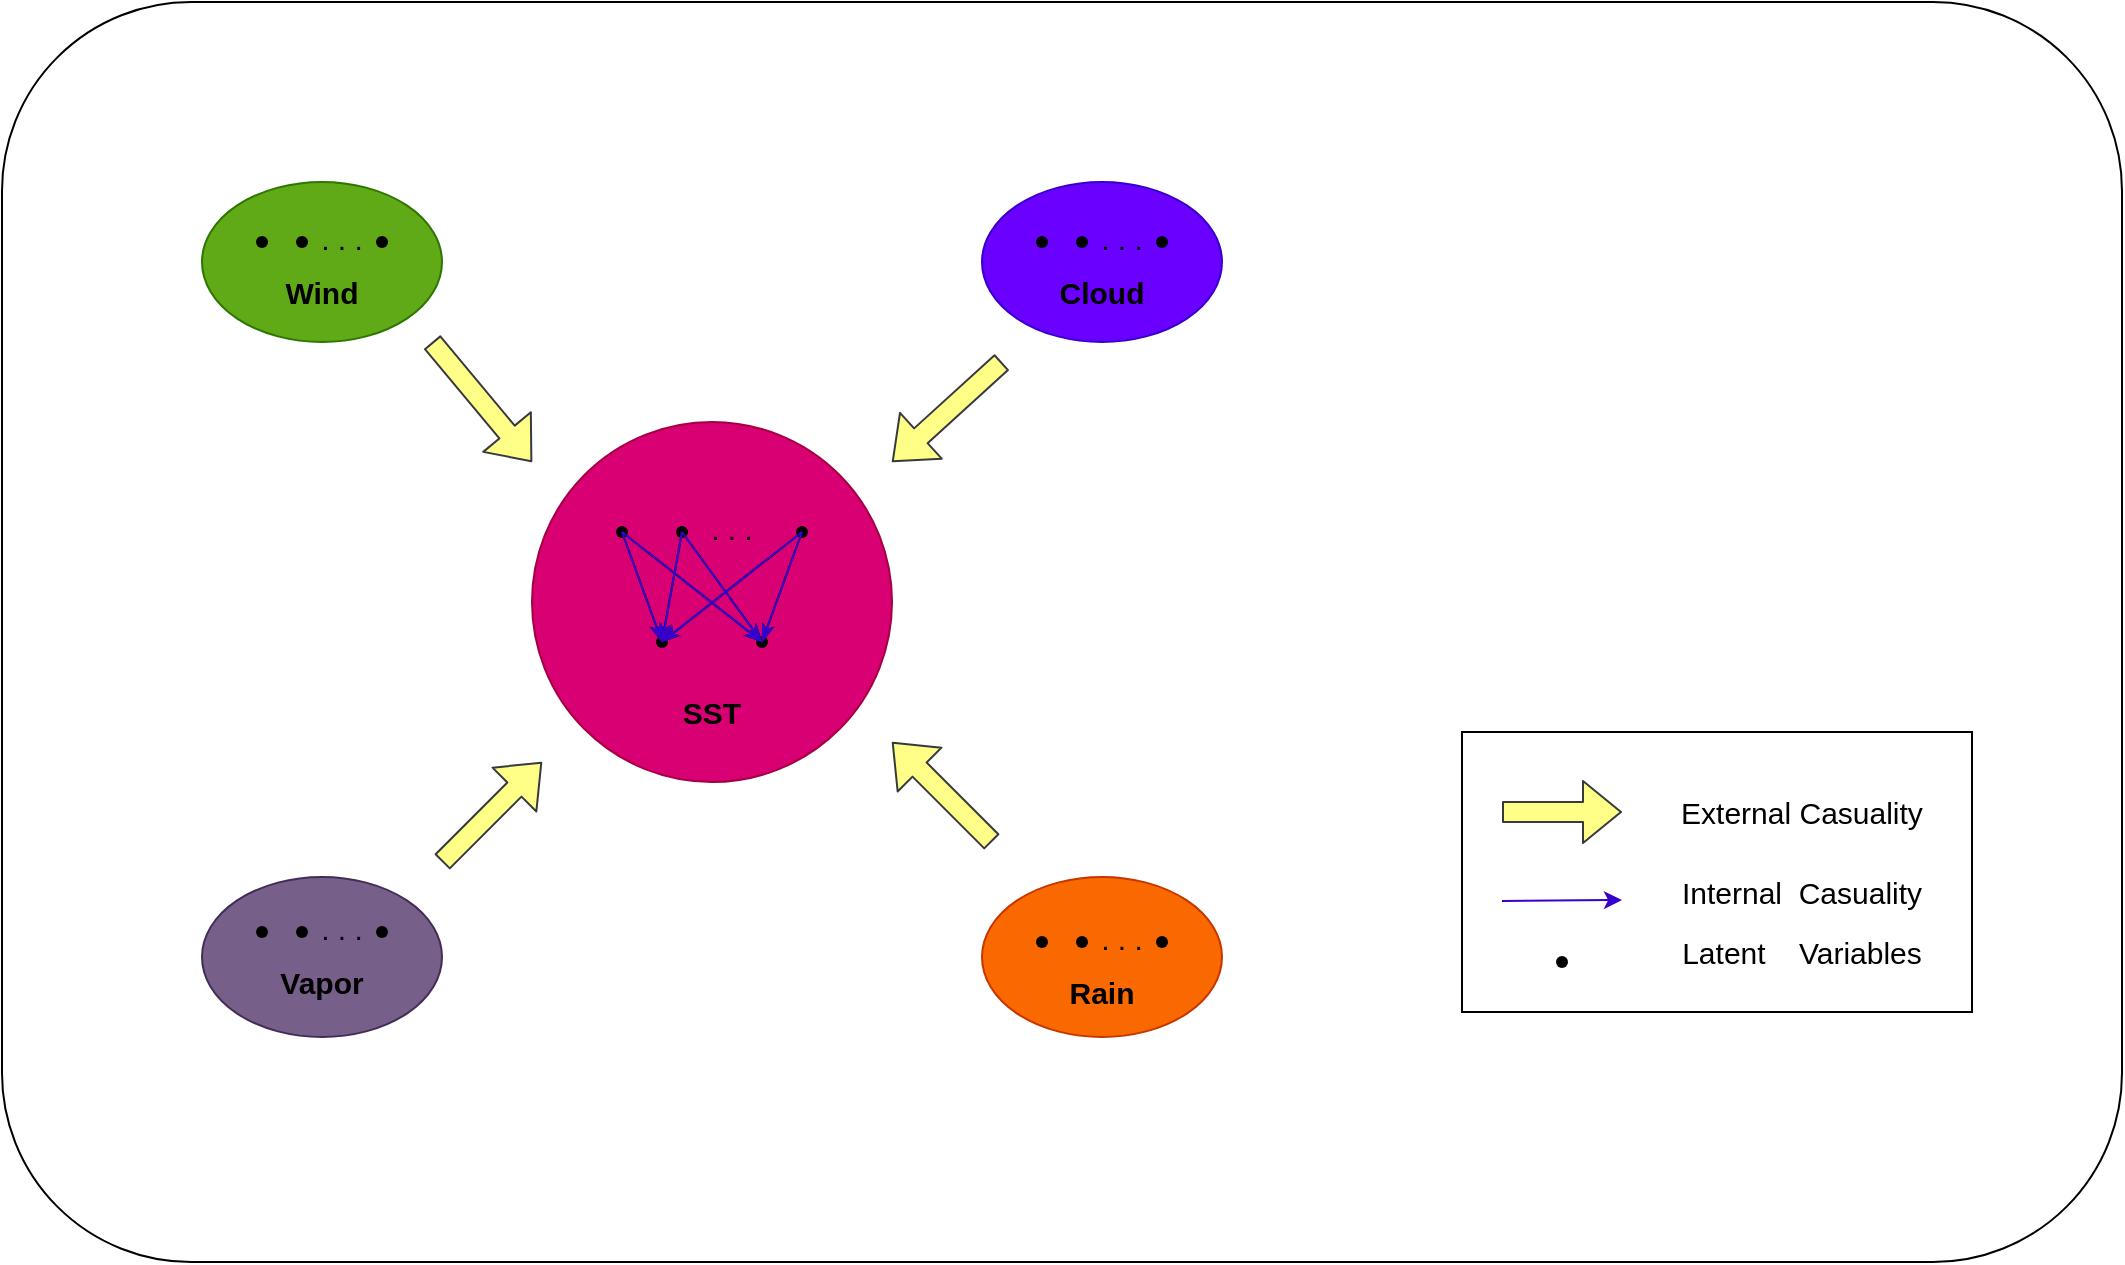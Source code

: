 <mxfile>
    <diagram id="M2jqn_EmXedornSo4zFy" name="第 1 页">
        <mxGraphModel dx="2083" dy="2057" grid="1" gridSize="10" guides="1" tooltips="1" connect="1" arrows="1" fold="1" page="1" pageScale="1" pageWidth="3300" pageHeight="4681" math="0" shadow="0">
            <root>
                <mxCell id="0"/>
                <mxCell id="1" parent="0"/>
                <mxCell id="81" value="" style="rounded=1;whiteSpace=wrap;html=1;" vertex="1" parent="1">
                    <mxGeometry x="840" y="640" width="1060" height="630" as="geometry"/>
                </mxCell>
                <mxCell id="73" value="" style="rounded=0;whiteSpace=wrap;html=1;strokeColor=#9f9393;fillColor=#9b999f;" vertex="1" parent="1">
                    <mxGeometry x="1570" y="1005" width="255" height="120" as="geometry"/>
                </mxCell>
                <mxCell id="72" value="" style="rounded=0;whiteSpace=wrap;html=1;strokeColor=#aca0a0;" vertex="1" parent="1">
                    <mxGeometry x="1570" y="1005" width="255" height="120" as="geometry"/>
                </mxCell>
                <mxCell id="3" value="" style="ellipse;whiteSpace=wrap;html=1;fillColor=#60a917;fontColor=#ffffff;strokeColor=#2D7600;" parent="1" vertex="1">
                    <mxGeometry x="940" y="730" width="120" height="80" as="geometry"/>
                </mxCell>
                <mxCell id="4" value="" style="ellipse;whiteSpace=wrap;html=1;fillColor=#6a00ff;fontColor=#ffffff;strokeColor=#3700CC;" parent="1" vertex="1">
                    <mxGeometry x="1330" y="730" width="120" height="80" as="geometry"/>
                </mxCell>
                <mxCell id="5" value="" style="ellipse;whiteSpace=wrap;html=1;fillColor=#76608a;fontColor=#ffffff;strokeColor=#432D57;" parent="1" vertex="1">
                    <mxGeometry x="940" y="1077.5" width="120" height="80" as="geometry"/>
                </mxCell>
                <mxCell id="6" value="" style="ellipse;whiteSpace=wrap;html=1;fillColor=#fa6800;strokeColor=#C73500;fontColor=#000000;" parent="1" vertex="1">
                    <mxGeometry x="1330" y="1077.5" width="120" height="80" as="geometry"/>
                </mxCell>
                <mxCell id="7" value="" style="ellipse;whiteSpace=wrap;html=1;aspect=fixed;fillColor=#d80073;fontColor=#ffffff;strokeColor=#A50040;" parent="1" vertex="1">
                    <mxGeometry x="1105" y="850" width="180" height="180" as="geometry"/>
                </mxCell>
                <mxCell id="8" value="&lt;b&gt;&lt;font style=&quot;font-size: 15px;&quot;&gt;SST&lt;/font&gt;&lt;/b&gt;" style="text;html=1;strokeColor=none;fillColor=none;align=center;verticalAlign=middle;whiteSpace=wrap;rounded=0;" parent="1" vertex="1">
                    <mxGeometry x="1165" y="980" width="60" height="30" as="geometry"/>
                </mxCell>
                <mxCell id="9" value="" style="shape=waypoint;sketch=0;fillStyle=solid;size=6;pointerEvents=1;points=[];fillColor=none;resizable=0;rotatable=0;perimeter=centerPerimeter;snapToPoint=1;fontSize=15;" parent="1" vertex="1">
                    <mxGeometry x="960" y="750" width="20" height="20" as="geometry"/>
                </mxCell>
                <mxCell id="10" value="" style="shape=waypoint;sketch=0;fillStyle=solid;size=6;pointerEvents=1;points=[];fillColor=none;resizable=0;rotatable=0;perimeter=centerPerimeter;snapToPoint=1;fontSize=15;" parent="1" vertex="1">
                    <mxGeometry x="980" y="750" width="20" height="20" as="geometry"/>
                </mxCell>
                <mxCell id="12" value="" style="shape=waypoint;sketch=0;fillStyle=solid;size=6;pointerEvents=1;points=[];fillColor=none;resizable=0;rotatable=0;perimeter=centerPerimeter;snapToPoint=1;fontSize=15;" parent="1" vertex="1">
                    <mxGeometry x="1020" y="750" width="20" height="20" as="geometry"/>
                </mxCell>
                <mxCell id="13" value=". . ." style="text;html=1;strokeColor=none;fillColor=none;align=center;verticalAlign=middle;whiteSpace=wrap;rounded=0;fontSize=15;" parent="1" vertex="1">
                    <mxGeometry x="985" y="745" width="50" height="25" as="geometry"/>
                </mxCell>
                <mxCell id="14" value="&lt;b&gt;&lt;font style=&quot;font-size: 15px;&quot;&gt;Wind&lt;/font&gt;&lt;/b&gt;" style="text;html=1;strokeColor=none;fillColor=none;align=center;verticalAlign=middle;whiteSpace=wrap;rounded=0;" parent="1" vertex="1">
                    <mxGeometry x="970" y="770" width="60" height="30" as="geometry"/>
                </mxCell>
                <mxCell id="15" value="" style="shape=waypoint;sketch=0;fillStyle=solid;size=6;pointerEvents=1;points=[];fillColor=none;resizable=0;rotatable=0;perimeter=centerPerimeter;snapToPoint=1;fontSize=15;" parent="1" vertex="1">
                    <mxGeometry x="960" y="1095" width="20" height="20" as="geometry"/>
                </mxCell>
                <mxCell id="16" value="" style="shape=waypoint;sketch=0;fillStyle=solid;size=6;pointerEvents=1;points=[];fillColor=none;resizable=0;rotatable=0;perimeter=centerPerimeter;snapToPoint=1;fontSize=15;" parent="1" vertex="1">
                    <mxGeometry x="980" y="1095" width="20" height="20" as="geometry"/>
                </mxCell>
                <mxCell id="17" value="" style="shape=waypoint;sketch=0;fillStyle=solid;size=6;pointerEvents=1;points=[];fillColor=none;resizable=0;rotatable=0;perimeter=centerPerimeter;snapToPoint=1;fontSize=15;" parent="1" vertex="1">
                    <mxGeometry x="1020" y="1095" width="20" height="20" as="geometry"/>
                </mxCell>
                <mxCell id="18" value=". . ." style="text;html=1;strokeColor=none;fillColor=none;align=center;verticalAlign=middle;whiteSpace=wrap;rounded=0;fontSize=15;" parent="1" vertex="1">
                    <mxGeometry x="985" y="1090" width="50" height="25" as="geometry"/>
                </mxCell>
                <mxCell id="19" value="&lt;b&gt;&lt;font style=&quot;font-size: 15px;&quot;&gt;Vapor&lt;/font&gt;&lt;/b&gt;" style="text;html=1;strokeColor=none;fillColor=none;align=center;verticalAlign=middle;whiteSpace=wrap;rounded=0;" parent="1" vertex="1">
                    <mxGeometry x="970" y="1115" width="60" height="30" as="geometry"/>
                </mxCell>
                <mxCell id="20" value="" style="shape=waypoint;sketch=0;fillStyle=solid;size=6;pointerEvents=1;points=[];fillColor=none;resizable=0;rotatable=0;perimeter=centerPerimeter;snapToPoint=1;fontSize=15;" parent="1" vertex="1">
                    <mxGeometry x="1350" y="750" width="20" height="20" as="geometry"/>
                </mxCell>
                <mxCell id="21" value="" style="shape=waypoint;sketch=0;fillStyle=solid;size=6;pointerEvents=1;points=[];fillColor=none;resizable=0;rotatable=0;perimeter=centerPerimeter;snapToPoint=1;fontSize=15;" parent="1" vertex="1">
                    <mxGeometry x="1370" y="750" width="20" height="20" as="geometry"/>
                </mxCell>
                <mxCell id="22" value="" style="shape=waypoint;sketch=0;fillStyle=solid;size=6;pointerEvents=1;points=[];fillColor=none;resizable=0;rotatable=0;perimeter=centerPerimeter;snapToPoint=1;fontSize=15;" parent="1" vertex="1">
                    <mxGeometry x="1410" y="750" width="20" height="20" as="geometry"/>
                </mxCell>
                <mxCell id="23" value=". . ." style="text;html=1;strokeColor=none;fillColor=none;align=center;verticalAlign=middle;whiteSpace=wrap;rounded=0;fontSize=15;" parent="1" vertex="1">
                    <mxGeometry x="1375" y="745" width="50" height="25" as="geometry"/>
                </mxCell>
                <mxCell id="24" value="&lt;b&gt;&lt;font style=&quot;font-size: 15px;&quot;&gt;Cloud&lt;/font&gt;&lt;/b&gt;" style="text;html=1;strokeColor=none;fillColor=none;align=center;verticalAlign=middle;whiteSpace=wrap;rounded=0;" parent="1" vertex="1">
                    <mxGeometry x="1360" y="770" width="60" height="30" as="geometry"/>
                </mxCell>
                <mxCell id="25" value="" style="shape=waypoint;sketch=0;fillStyle=solid;size=6;pointerEvents=1;points=[];fillColor=none;resizable=0;rotatable=0;perimeter=centerPerimeter;snapToPoint=1;fontSize=15;" parent="1" vertex="1">
                    <mxGeometry x="1350" y="1100" width="20" height="20" as="geometry"/>
                </mxCell>
                <mxCell id="26" value="" style="shape=waypoint;sketch=0;fillStyle=solid;size=6;pointerEvents=1;points=[];fillColor=none;resizable=0;rotatable=0;perimeter=centerPerimeter;snapToPoint=1;fontSize=15;" parent="1" vertex="1">
                    <mxGeometry x="1370" y="1100" width="20" height="20" as="geometry"/>
                </mxCell>
                <mxCell id="27" value="" style="shape=waypoint;sketch=0;fillStyle=solid;size=6;pointerEvents=1;points=[];fillColor=none;resizable=0;rotatable=0;perimeter=centerPerimeter;snapToPoint=1;fontSize=15;" parent="1" vertex="1">
                    <mxGeometry x="1410" y="1100" width="20" height="20" as="geometry"/>
                </mxCell>
                <mxCell id="28" value=". . ." style="text;html=1;strokeColor=none;fillColor=none;align=center;verticalAlign=middle;whiteSpace=wrap;rounded=0;fontSize=15;" parent="1" vertex="1">
                    <mxGeometry x="1375" y="1095" width="50" height="25" as="geometry"/>
                </mxCell>
                <mxCell id="29" value="&lt;b&gt;&lt;font style=&quot;font-size: 15px;&quot;&gt;Rain&lt;/font&gt;&lt;/b&gt;" style="text;html=1;strokeColor=none;fillColor=none;align=center;verticalAlign=middle;whiteSpace=wrap;rounded=0;" parent="1" vertex="1">
                    <mxGeometry x="1360" y="1120" width="60" height="30" as="geometry"/>
                </mxCell>
                <mxCell id="42" style="edgeStyle=none;html=1;entryX=0.152;entryY=0.076;entryDx=0;entryDy=0;entryPerimeter=0;fontSize=15;endArrow=classicThin;endFill=1;" parent="1" source="30" target="34" edge="1">
                    <mxGeometry relative="1" as="geometry"/>
                </mxCell>
                <mxCell id="45" style="edgeStyle=none;html=1;fontSize=15;endArrow=classicThin;endFill=1;" parent="1" source="30" target="35" edge="1">
                    <mxGeometry relative="1" as="geometry"/>
                </mxCell>
                <mxCell id="30" value="" style="shape=waypoint;sketch=0;fillStyle=solid;size=6;pointerEvents=1;points=[];fillColor=none;resizable=0;rotatable=0;perimeter=centerPerimeter;snapToPoint=1;fontSize=15;" parent="1" vertex="1">
                    <mxGeometry x="1140" y="895" width="20" height="20" as="geometry"/>
                </mxCell>
                <mxCell id="43" style="edgeStyle=none;html=1;fontSize=15;endArrow=classicThin;endFill=1;" parent="1" source="31" target="34" edge="1">
                    <mxGeometry relative="1" as="geometry"/>
                </mxCell>
                <mxCell id="46" style="edgeStyle=none;html=1;fontSize=15;endArrow=classicThin;endFill=1;" parent="1" source="31" target="35" edge="1">
                    <mxGeometry relative="1" as="geometry"/>
                </mxCell>
                <mxCell id="31" value="" style="shape=waypoint;sketch=0;fillStyle=solid;size=6;pointerEvents=1;points=[];fillColor=none;resizable=0;rotatable=0;perimeter=centerPerimeter;snapToPoint=1;fontSize=15;" parent="1" vertex="1">
                    <mxGeometry x="1170" y="895" width="20" height="20" as="geometry"/>
                </mxCell>
                <mxCell id="44" style="edgeStyle=none;html=1;entryX=0.616;entryY=0.047;entryDx=0;entryDy=0;entryPerimeter=0;fontSize=15;endArrow=classicThin;endFill=1;" parent="1" source="32" target="34" edge="1">
                    <mxGeometry relative="1" as="geometry"/>
                </mxCell>
                <mxCell id="47" style="edgeStyle=none;html=1;fontSize=15;endArrow=classicThin;endFill=1;" parent="1" source="32" target="35" edge="1">
                    <mxGeometry relative="1" as="geometry"/>
                </mxCell>
                <mxCell id="32" value="" style="shape=waypoint;sketch=0;fillStyle=solid;size=6;pointerEvents=1;points=[];fillColor=none;resizable=0;rotatable=0;perimeter=centerPerimeter;snapToPoint=1;fontSize=15;" parent="1" vertex="1">
                    <mxGeometry x="1230" y="895" width="20" height="20" as="geometry"/>
                </mxCell>
                <mxCell id="33" value=". . ." style="text;html=1;strokeColor=none;fillColor=none;align=center;verticalAlign=middle;whiteSpace=wrap;rounded=0;fontSize=15;" parent="1" vertex="1">
                    <mxGeometry x="1180" y="890" width="50" height="25" as="geometry"/>
                </mxCell>
                <mxCell id="34" value="" style="shape=waypoint;sketch=0;fillStyle=solid;size=6;pointerEvents=1;points=[];fillColor=none;resizable=0;rotatable=0;perimeter=centerPerimeter;snapToPoint=1;fontSize=15;" parent="1" vertex="1">
                    <mxGeometry x="1160" y="950" width="20" height="20" as="geometry"/>
                </mxCell>
                <mxCell id="35" value="" style="shape=waypoint;sketch=0;fillStyle=solid;size=6;pointerEvents=1;points=[];fillColor=none;resizable=0;rotatable=0;perimeter=centerPerimeter;snapToPoint=1;fontSize=15;" parent="1" vertex="1">
                    <mxGeometry x="1210" y="950" width="20" height="20" as="geometry"/>
                </mxCell>
                <mxCell id="50" value="" style="shape=flexArrow;endArrow=classic;html=1;fillColor=#ffff88;strokeColor=#36393d;" edge="1" parent="1">
                    <mxGeometry width="50" height="50" relative="1" as="geometry">
                        <mxPoint x="1055" y="810" as="sourcePoint"/>
                        <mxPoint x="1105" y="870" as="targetPoint"/>
                    </mxGeometry>
                </mxCell>
                <mxCell id="51" value="" style="shape=flexArrow;endArrow=classic;html=1;fillColor=#ffff88;strokeColor=#36393d;" edge="1" parent="1">
                    <mxGeometry width="50" height="50" relative="1" as="geometry">
                        <mxPoint x="1060" y="1070.0" as="sourcePoint"/>
                        <mxPoint x="1110" y="1020.0" as="targetPoint"/>
                    </mxGeometry>
                </mxCell>
                <mxCell id="53" value="" style="shape=flexArrow;endArrow=classic;html=1;fillColor=#ffff88;strokeColor=#36393d;" edge="1" parent="1">
                    <mxGeometry width="50" height="50" relative="1" as="geometry">
                        <mxPoint x="1335" y="1060" as="sourcePoint"/>
                        <mxPoint x="1285" y="1010" as="targetPoint"/>
                    </mxGeometry>
                </mxCell>
                <mxCell id="54" value="" style="shape=flexArrow;endArrow=classic;html=1;fillColor=#ffff88;strokeColor=#36393d;" edge="1" parent="1">
                    <mxGeometry width="50" height="50" relative="1" as="geometry">
                        <mxPoint x="1340" y="820.0" as="sourcePoint"/>
                        <mxPoint x="1285" y="870" as="targetPoint"/>
                    </mxGeometry>
                </mxCell>
                <mxCell id="57" value="" style="rounded=0;whiteSpace=wrap;html=1;" vertex="1" parent="1">
                    <mxGeometry x="1570" y="1005" width="255" height="140" as="geometry"/>
                </mxCell>
                <mxCell id="58" value="" style="shape=flexArrow;endArrow=classic;html=1;fillColor=#ffff88;strokeColor=#36393d;" edge="1" parent="1">
                    <mxGeometry width="50" height="50" relative="1" as="geometry">
                        <mxPoint x="1590" y="1045" as="sourcePoint"/>
                        <mxPoint x="1650" y="1045" as="targetPoint"/>
                    </mxGeometry>
                </mxCell>
                <mxCell id="59" value="Internal&amp;nbsp; Casuality" style="text;html=1;strokeColor=none;fillColor=none;align=center;verticalAlign=middle;whiteSpace=wrap;rounded=0;fontSize=15;" vertex="1" parent="1">
                    <mxGeometry x="1670" y="1070" width="140" height="30" as="geometry"/>
                </mxCell>
                <mxCell id="62" value="" style="endArrow=classic;html=1;strokeColor=#3700CC;fillColor=#6a00ff;" edge="1" parent="1">
                    <mxGeometry width="50" height="50" relative="1" as="geometry">
                        <mxPoint x="1590" y="1089.44" as="sourcePoint"/>
                        <mxPoint x="1650" y="1089" as="targetPoint"/>
                    </mxGeometry>
                </mxCell>
                <mxCell id="63" value="External Casuality" style="text;html=1;strokeColor=none;fillColor=none;align=center;verticalAlign=middle;whiteSpace=wrap;rounded=0;fontSize=15;" vertex="1" parent="1">
                    <mxGeometry x="1670" y="1030" width="140" height="30" as="geometry"/>
                </mxCell>
                <mxCell id="64" style="edgeStyle=none;html=1;entryX=0.152;entryY=0.076;entryDx=0;entryDy=0;entryPerimeter=0;fontSize=15;endArrow=classicThin;endFill=1;strokeColor=#3700CC;fillColor=#6a00ff;" edge="1" parent="1">
                    <mxGeometry relative="1" as="geometry">
                        <mxPoint x="1150" y="905" as="sourcePoint"/>
                        <mxPoint x="1170" y="960" as="targetPoint"/>
                    </mxGeometry>
                </mxCell>
                <mxCell id="65" style="edgeStyle=none;html=1;fontSize=15;endArrow=classicThin;endFill=1;strokeColor=#3700CC;fillColor=#6a00ff;" edge="1" parent="1">
                    <mxGeometry relative="1" as="geometry">
                        <mxPoint x="1180" y="905" as="sourcePoint"/>
                        <mxPoint x="1170" y="960" as="targetPoint"/>
                    </mxGeometry>
                </mxCell>
                <mxCell id="66" style="edgeStyle=none;html=1;fontSize=15;endArrow=classicThin;endFill=1;strokeColor=#3700CC;fillColor=#6a00ff;" edge="1" parent="1">
                    <mxGeometry relative="1" as="geometry">
                        <mxPoint x="1150" y="905" as="sourcePoint"/>
                        <mxPoint x="1220" y="960" as="targetPoint"/>
                    </mxGeometry>
                </mxCell>
                <mxCell id="67" style="edgeStyle=none;html=1;fontSize=15;endArrow=classicThin;endFill=1;strokeColor=#3700CC;fillColor=#6a00ff;" edge="1" parent="1">
                    <mxGeometry relative="1" as="geometry">
                        <mxPoint x="1180" y="905" as="sourcePoint"/>
                        <mxPoint x="1220" y="960" as="targetPoint"/>
                    </mxGeometry>
                </mxCell>
                <mxCell id="68" style="edgeStyle=none;html=1;entryX=0.616;entryY=0.047;entryDx=0;entryDy=0;entryPerimeter=0;fontSize=15;endArrow=classicThin;endFill=1;strokeColor=#3700CC;fillColor=#6a00ff;" edge="1" parent="1">
                    <mxGeometry relative="1" as="geometry">
                        <mxPoint x="1240" y="905" as="sourcePoint"/>
                        <mxPoint x="1170" y="960" as="targetPoint"/>
                    </mxGeometry>
                </mxCell>
                <mxCell id="69" style="edgeStyle=none;html=1;fontSize=15;endArrow=classicThin;endFill=1;strokeColor=#3700CC;fillColor=#6a00ff;" edge="1" parent="1">
                    <mxGeometry relative="1" as="geometry">
                        <mxPoint x="1240" y="905" as="sourcePoint"/>
                        <mxPoint x="1220" y="960" as="targetPoint"/>
                    </mxGeometry>
                </mxCell>
                <mxCell id="76" value="" style="shape=waypoint;sketch=0;fillStyle=solid;size=6;pointerEvents=1;points=[];resizable=0;rotatable=0;perimeter=centerPerimeter;snapToPoint=1;fillColor=#000000;" vertex="1" parent="1">
                    <mxGeometry x="1610" y="1110" width="20" height="20" as="geometry"/>
                </mxCell>
                <mxCell id="78" value="Latent&amp;nbsp; &amp;nbsp; Variables" style="text;html=1;strokeColor=none;fillColor=none;align=center;verticalAlign=middle;whiteSpace=wrap;rounded=0;fontSize=15;" vertex="1" parent="1">
                    <mxGeometry x="1670" y="1100" width="140" height="30" as="geometry"/>
                </mxCell>
            </root>
        </mxGraphModel>
    </diagram>
</mxfile>